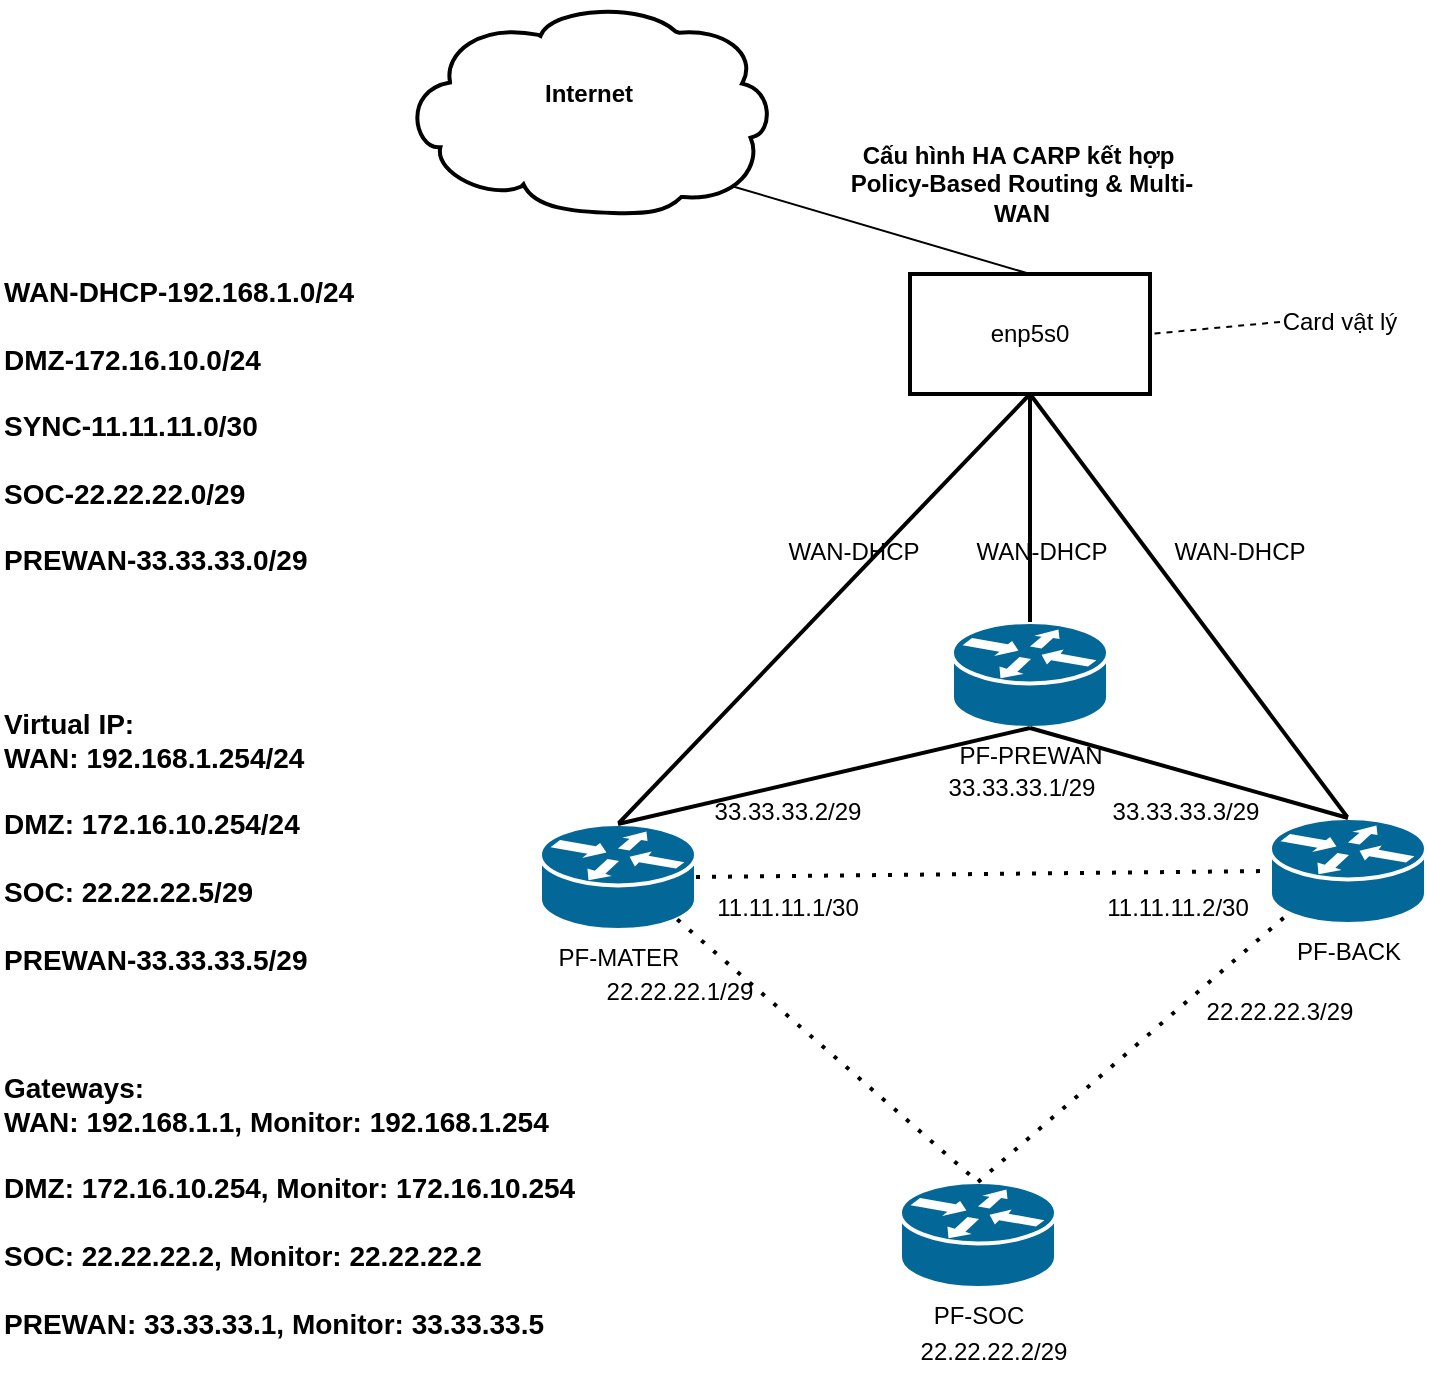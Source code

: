 <mxfile version="27.1.3">
  <diagram name="Trang-1" id="y71gIVKSMgTk70VA-sXu">
    <mxGraphModel dx="1678" dy="893" grid="1" gridSize="10" guides="1" tooltips="1" connect="1" arrows="1" fold="1" page="1" pageScale="1" pageWidth="827" pageHeight="1169" math="0" shadow="0">
      <root>
        <mxCell id="0" />
        <mxCell id="1" parent="0" />
        <mxCell id="UHD8-62cej7GR82FmaJd-1" value="&#xa;Internet&#xa;&#xa;" style="shape=mxgraph.cisco.storage.cloud;sketch=0;html=1;pointerEvents=1;dashed=0;strokeWidth=2;verticalLabelPosition=middle;verticalAlign=middle;align=center;outlineConnect=0;labelPosition=center;fontStyle=1" vertex="1" parent="1">
          <mxGeometry x="221" y="150" width="186" height="106" as="geometry" />
        </mxCell>
        <mxCell id="UHD8-62cej7GR82FmaJd-2" value="" style="endArrow=none;html=1;rounded=0;exitX=0.5;exitY=0;exitDx=0;exitDy=0;entryX=0.89;entryY=0.87;entryDx=0;entryDy=0;entryPerimeter=0;" edge="1" parent="1" source="UHD8-62cej7GR82FmaJd-3" target="UHD8-62cej7GR82FmaJd-1">
          <mxGeometry width="50" height="50" relative="1" as="geometry">
            <mxPoint x="515" y="268" as="sourcePoint" />
            <mxPoint x="312.54" y="80.22" as="targetPoint" />
          </mxGeometry>
        </mxCell>
        <mxCell id="UHD8-62cej7GR82FmaJd-3" value="enp5s0" style="rounded=0;whiteSpace=wrap;html=1;strokeWidth=2;" vertex="1" parent="1">
          <mxGeometry x="475" y="286" width="120" height="60" as="geometry" />
        </mxCell>
        <mxCell id="UHD8-62cej7GR82FmaJd-4" value="Card vật lý" style="text;html=1;align=center;verticalAlign=middle;whiteSpace=wrap;rounded=0;" vertex="1" parent="1">
          <mxGeometry x="660" y="295" width="60" height="30" as="geometry" />
        </mxCell>
        <mxCell id="UHD8-62cej7GR82FmaJd-5" value="" style="endArrow=none;dashed=1;html=1;rounded=0;entryX=1;entryY=0.5;entryDx=0;entryDy=0;exitX=0;exitY=0.5;exitDx=0;exitDy=0;" edge="1" parent="1" source="UHD8-62cej7GR82FmaJd-4" target="UHD8-62cej7GR82FmaJd-3">
          <mxGeometry width="50" height="50" relative="1" as="geometry">
            <mxPoint x="315" y="348" as="sourcePoint" />
            <mxPoint x="365" y="298" as="targetPoint" />
          </mxGeometry>
        </mxCell>
        <mxCell id="UHD8-62cej7GR82FmaJd-6" value="" style="endArrow=none;html=1;rounded=0;entryX=0.5;entryY=1;entryDx=0;entryDy=0;exitX=0.5;exitY=0;exitDx=0;exitDy=0;exitPerimeter=0;strokeWidth=2;" edge="1" parent="1" source="UHD8-62cej7GR82FmaJd-14" target="UHD8-62cej7GR82FmaJd-3">
          <mxGeometry width="50" height="50" relative="1" as="geometry">
            <mxPoint x="329" y="458" as="sourcePoint" />
            <mxPoint x="570" y="458" as="targetPoint" />
          </mxGeometry>
        </mxCell>
        <mxCell id="UHD8-62cej7GR82FmaJd-7" value="WAN-DHCP" style="text;html=1;align=center;verticalAlign=middle;whiteSpace=wrap;rounded=0;" vertex="1" parent="1">
          <mxGeometry x="501" y="410" width="80" height="30" as="geometry" />
        </mxCell>
        <mxCell id="UHD8-62cej7GR82FmaJd-8" value="WAN-DHCP" style="text;html=1;align=center;verticalAlign=middle;whiteSpace=wrap;rounded=0;" vertex="1" parent="1">
          <mxGeometry x="600" y="410" width="80" height="30" as="geometry" />
        </mxCell>
        <mxCell id="UHD8-62cej7GR82FmaJd-9" value="" style="endArrow=none;html=1;rounded=0;entryX=0.5;entryY=1;entryDx=0;entryDy=0;exitX=0.5;exitY=0;exitDx=0;exitDy=0;exitPerimeter=0;strokeWidth=2;" edge="1" parent="1" source="UHD8-62cej7GR82FmaJd-15" target="UHD8-62cej7GR82FmaJd-3">
          <mxGeometry width="50" height="50" relative="1" as="geometry">
            <mxPoint x="681.5" y="538" as="sourcePoint" />
            <mxPoint x="561.5" y="340" as="targetPoint" />
          </mxGeometry>
        </mxCell>
        <mxCell id="UHD8-62cej7GR82FmaJd-10" value="PF-SOC" style="shape=mxgraph.cisco.routers.router;sketch=0;html=1;pointerEvents=1;dashed=0;fillColor=#036897;strokeColor=#ffffff;strokeWidth=2;verticalLabelPosition=bottom;verticalAlign=top;align=center;outlineConnect=0;" vertex="1" parent="1">
          <mxGeometry x="470" y="740" width="78" height="53" as="geometry" />
        </mxCell>
        <mxCell id="UHD8-62cej7GR82FmaJd-11" value="22.22.22.2/29" style="text;html=1;align=center;verticalAlign=middle;whiteSpace=wrap;rounded=0;" vertex="1" parent="1">
          <mxGeometry x="487" y="810" width="60" height="30" as="geometry" />
        </mxCell>
        <mxCell id="UHD8-62cej7GR82FmaJd-12" value="" style="endArrow=none;dashed=1;html=1;dashPattern=1 3;strokeWidth=2;rounded=0;exitX=0.5;exitY=0;exitDx=0;exitDy=0;exitPerimeter=0;entryX=0.12;entryY=0.9;entryDx=0;entryDy=0;entryPerimeter=0;" edge="1" parent="1" source="UHD8-62cej7GR82FmaJd-10" target="UHD8-62cej7GR82FmaJd-15">
          <mxGeometry width="50" height="50" relative="1" as="geometry">
            <mxPoint x="630" y="518" as="sourcePoint" />
            <mxPoint x="719" y="489.5" as="targetPoint" />
          </mxGeometry>
        </mxCell>
        <mxCell id="UHD8-62cej7GR82FmaJd-13" value="&lt;div&gt;&lt;span&gt;WAN-DHCP-192.168.1.0/24&lt;/span&gt;&lt;/div&gt;&lt;div&gt;&lt;span&gt;&lt;br&gt;&lt;/span&gt;&lt;/div&gt;&lt;div&gt;&lt;span&gt;DMZ-172.16.10.0/24&lt;/span&gt;&lt;/div&gt;&lt;div&gt;&lt;span&gt;&lt;br&gt;&lt;/span&gt;&lt;/div&gt;&lt;div&gt;&lt;span&gt;SYNC-11.11.11.0/30&lt;/span&gt;&lt;/div&gt;&lt;div&gt;&lt;br&gt;&lt;/div&gt;&lt;div&gt;SOC-22.22.22.0/29&lt;/div&gt;&lt;div&gt;&lt;br&gt;&lt;/div&gt;&lt;div&gt;PREWAN-33.33.33.0/29&lt;/div&gt;&lt;div&gt;&lt;br&gt;&lt;/div&gt;&lt;div&gt;&lt;br&gt;&lt;/div&gt;&lt;div&gt;&lt;span&gt;&lt;br&gt;&lt;/span&gt;&lt;/div&gt;" style="text;html=1;align=left;verticalAlign=top;whiteSpace=wrap;rounded=0;fontStyle=1;labelPosition=center;verticalLabelPosition=middle;fontSize=14;" vertex="1" parent="1">
          <mxGeometry x="20" y="280" width="220" height="193" as="geometry" />
        </mxCell>
        <mxCell id="UHD8-62cej7GR82FmaJd-14" value="&lt;div&gt;PF-MATER&lt;/div&gt;" style="shape=mxgraph.cisco.routers.router;sketch=0;html=1;pointerEvents=1;dashed=0;fillColor=#036897;strokeColor=#ffffff;strokeWidth=2;verticalLabelPosition=bottom;verticalAlign=top;align=center;outlineConnect=0;" vertex="1" parent="1">
          <mxGeometry x="290" y="561" width="78" height="53" as="geometry" />
        </mxCell>
        <mxCell id="UHD8-62cej7GR82FmaJd-15" value="PF-BACK" style="shape=mxgraph.cisco.routers.router;sketch=0;html=1;pointerEvents=1;dashed=0;fillColor=#036897;strokeColor=#ffffff;strokeWidth=2;verticalLabelPosition=bottom;verticalAlign=top;align=center;outlineConnect=0;" vertex="1" parent="1">
          <mxGeometry x="655" y="558" width="78" height="53" as="geometry" />
        </mxCell>
        <mxCell id="UHD8-62cej7GR82FmaJd-16" value="22.22.22.1/29" style="text;html=1;align=center;verticalAlign=middle;whiteSpace=wrap;rounded=0;" vertex="1" parent="1">
          <mxGeometry x="330" y="630" width="60" height="30" as="geometry" />
        </mxCell>
        <mxCell id="UHD8-62cej7GR82FmaJd-17" value="&lt;div&gt;22.22.22.3/29&lt;/div&gt;" style="text;html=1;align=center;verticalAlign=middle;whiteSpace=wrap;rounded=0;" vertex="1" parent="1">
          <mxGeometry x="630" y="640" width="60" height="30" as="geometry" />
        </mxCell>
        <mxCell id="UHD8-62cej7GR82FmaJd-18" value="" style="endArrow=none;dashed=1;html=1;dashPattern=1 3;strokeWidth=2;rounded=0;exitX=1;exitY=0.5;exitDx=0;exitDy=0;exitPerimeter=0;entryX=0;entryY=0.5;entryDx=0;entryDy=0;entryPerimeter=0;" edge="1" parent="1" source="UHD8-62cej7GR82FmaJd-14" target="UHD8-62cej7GR82FmaJd-15">
          <mxGeometry width="50" height="50" relative="1" as="geometry">
            <mxPoint x="510" y="568" as="sourcePoint" />
            <mxPoint x="560" y="518" as="targetPoint" />
          </mxGeometry>
        </mxCell>
        <mxCell id="UHD8-62cej7GR82FmaJd-19" value="" style="endArrow=none;dashed=1;html=1;dashPattern=1 3;strokeWidth=2;rounded=0;exitX=0.88;exitY=0.9;exitDx=0;exitDy=0;exitPerimeter=0;entryX=0.5;entryY=0;entryDx=0;entryDy=0;entryPerimeter=0;" edge="1" parent="1" source="UHD8-62cej7GR82FmaJd-14" target="UHD8-62cej7GR82FmaJd-10">
          <mxGeometry width="50" height="50" relative="1" as="geometry">
            <mxPoint x="510" y="568" as="sourcePoint" />
            <mxPoint x="560" y="518" as="targetPoint" />
          </mxGeometry>
        </mxCell>
        <mxCell id="UHD8-62cej7GR82FmaJd-20" value="&lt;div&gt;11.11.11.1/30&lt;/div&gt;" style="text;html=1;align=center;verticalAlign=middle;whiteSpace=wrap;rounded=0;" vertex="1" parent="1">
          <mxGeometry x="380" y="588" width="68" height="30" as="geometry" />
        </mxCell>
        <mxCell id="UHD8-62cej7GR82FmaJd-21" value="&lt;div&gt;11.11.11.2/30&lt;/div&gt;" style="text;html=1;align=center;verticalAlign=middle;whiteSpace=wrap;rounded=0;" vertex="1" parent="1">
          <mxGeometry x="575" y="588" width="68" height="30" as="geometry" />
        </mxCell>
        <mxCell id="UHD8-62cej7GR82FmaJd-22" value="&lt;div&gt;Cấu hình HA CARP kết hợp&amp;nbsp;&lt;/div&gt;Policy-Based Routing &amp;amp; Multi-WAN" style="text;html=1;align=center;verticalAlign=middle;whiteSpace=wrap;rounded=0;fontStyle=1" vertex="1" parent="1">
          <mxGeometry x="437" y="196" width="188" height="90" as="geometry" />
        </mxCell>
        <mxCell id="UHD8-62cej7GR82FmaJd-23" value="&lt;div&gt;&lt;span&gt;Virtual IP:&lt;/span&gt;&lt;/div&gt;&lt;div&gt;&lt;span&gt;WAN: 192.168.1.254/24&lt;/span&gt;&lt;/div&gt;&lt;div&gt;&lt;span&gt;&lt;br&gt;&lt;/span&gt;&lt;/div&gt;&lt;div&gt;&lt;span&gt;DMZ: 172.16.10.254/24&lt;/span&gt;&lt;/div&gt;&lt;div&gt;&lt;span&gt;&lt;br&gt;&lt;/span&gt;&lt;/div&gt;&lt;div&gt;SOC: 22.22.22.5/29&lt;/div&gt;&lt;div&gt;&lt;br&gt;&lt;/div&gt;&lt;div&gt;PREWAN-33.33.33.5/29&lt;/div&gt;&lt;div&gt;&lt;span&gt;&lt;br&gt;&lt;/span&gt;&lt;/div&gt;" style="text;html=1;align=left;verticalAlign=top;whiteSpace=wrap;rounded=0;fontStyle=1;labelPosition=center;verticalLabelPosition=middle;fontSize=14;" vertex="1" parent="1">
          <mxGeometry x="20" y="496" width="220" height="150" as="geometry" />
        </mxCell>
        <mxCell id="UHD8-62cej7GR82FmaJd-24" value="&lt;div&gt;&lt;span&gt;Gateways:&lt;/span&gt;&lt;/div&gt;&lt;div&gt;&lt;span&gt;WAN: 192.168.1.1, Monitor: 192.168.1.254&lt;/span&gt;&lt;/div&gt;&lt;div&gt;&lt;span&gt;&lt;br&gt;&lt;/span&gt;&lt;/div&gt;&lt;div&gt;&lt;span&gt;DMZ: 172.16.10.254, Monitor: 172.16.10.254&lt;/span&gt;&lt;/div&gt;&lt;div&gt;&lt;span&gt;&lt;br&gt;&lt;/span&gt;&lt;/div&gt;&lt;div&gt;SOC: 22.22.22.2, Monitor: 22.22.22.2&lt;/div&gt;&lt;div&gt;&lt;br&gt;&lt;/div&gt;&lt;div&gt;PREWAN: 33.33.33.1, Monitor: 33.33.33.5&lt;/div&gt;&lt;div&gt;&lt;span&gt;&lt;br&gt;&lt;/span&gt;&lt;/div&gt;" style="text;html=1;align=left;verticalAlign=top;whiteSpace=wrap;rounded=0;fontStyle=1;labelPosition=center;verticalLabelPosition=middle;fontSize=14;" vertex="1" parent="1">
          <mxGeometry x="20" y="678" width="310" height="150" as="geometry" />
        </mxCell>
        <mxCell id="UHD8-62cej7GR82FmaJd-25" value="&lt;div&gt;PF-PREWAN&lt;/div&gt;" style="shape=mxgraph.cisco.routers.router;sketch=0;html=1;pointerEvents=1;dashed=0;fillColor=#036897;strokeColor=#ffffff;strokeWidth=2;verticalLabelPosition=bottom;verticalAlign=top;align=center;outlineConnect=0;" vertex="1" parent="1">
          <mxGeometry x="496" y="460" width="78" height="53" as="geometry" />
        </mxCell>
        <mxCell id="UHD8-62cej7GR82FmaJd-26" value="" style="endArrow=none;html=1;rounded=0;entryX=0.5;entryY=1;entryDx=0;entryDy=0;exitX=0.5;exitY=0;exitDx=0;exitDy=0;exitPerimeter=0;strokeWidth=2;entryPerimeter=0;" edge="1" parent="1" source="UHD8-62cej7GR82FmaJd-14" target="UHD8-62cej7GR82FmaJd-25">
          <mxGeometry width="50" height="50" relative="1" as="geometry">
            <mxPoint x="460" y="668" as="sourcePoint" />
            <mxPoint x="580" y="470" as="targetPoint" />
          </mxGeometry>
        </mxCell>
        <mxCell id="UHD8-62cej7GR82FmaJd-29" value="" style="endArrow=none;html=1;rounded=0;entryX=0.5;entryY=1;entryDx=0;entryDy=0;exitX=0.5;exitY=0;exitDx=0;exitDy=0;exitPerimeter=0;strokeWidth=2;" edge="1" parent="1" source="UHD8-62cej7GR82FmaJd-25" target="UHD8-62cej7GR82FmaJd-3">
          <mxGeometry width="50" height="50" relative="1" as="geometry">
            <mxPoint x="472" y="578" as="sourcePoint" />
            <mxPoint x="400" y="480" as="targetPoint" />
          </mxGeometry>
        </mxCell>
        <mxCell id="UHD8-62cej7GR82FmaJd-30" value="WAN-DHCP" style="text;html=1;align=center;verticalAlign=middle;whiteSpace=wrap;rounded=0;" vertex="1" parent="1">
          <mxGeometry x="407" y="410" width="80" height="30" as="geometry" />
        </mxCell>
        <mxCell id="UHD8-62cej7GR82FmaJd-31" value="33.33.33.2/29" style="text;html=1;align=center;verticalAlign=middle;whiteSpace=wrap;rounded=0;" vertex="1" parent="1">
          <mxGeometry x="384" y="540" width="60" height="30" as="geometry" />
        </mxCell>
        <mxCell id="UHD8-62cej7GR82FmaJd-32" value="33.33.33.1/29" style="text;html=1;align=center;verticalAlign=middle;whiteSpace=wrap;rounded=0;" vertex="1" parent="1">
          <mxGeometry x="501" y="528" width="60" height="30" as="geometry" />
        </mxCell>
        <mxCell id="UHD8-62cej7GR82FmaJd-34" value="" style="endArrow=none;html=1;rounded=0;entryX=0.5;entryY=1;entryDx=0;entryDy=0;exitX=0.5;exitY=0;exitDx=0;exitDy=0;exitPerimeter=0;strokeWidth=2;entryPerimeter=0;" edge="1" parent="1" source="UHD8-62cej7GR82FmaJd-15" target="UHD8-62cej7GR82FmaJd-25">
          <mxGeometry width="50" height="50" relative="1" as="geometry">
            <mxPoint x="482" y="588" as="sourcePoint" />
            <mxPoint x="410" y="490" as="targetPoint" />
          </mxGeometry>
        </mxCell>
        <mxCell id="UHD8-62cej7GR82FmaJd-35" value="33.33.33.3/29" style="text;html=1;align=center;verticalAlign=middle;whiteSpace=wrap;rounded=0;" vertex="1" parent="1">
          <mxGeometry x="583" y="540" width="60" height="30" as="geometry" />
        </mxCell>
      </root>
    </mxGraphModel>
  </diagram>
</mxfile>
